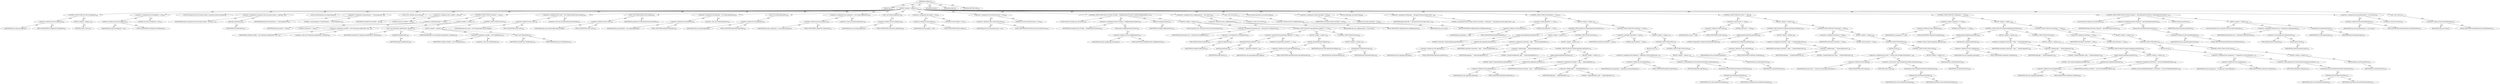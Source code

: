 digraph "configure" {  
"111669149698" [label = <(METHOD,configure)<SUB>322</SUB>> ]
"115964116993" [label = <(PARAM,this)<SUB>322</SUB>> ]
"25769803785" [label = <(BLOCK,&lt;empty&gt;,&lt;empty&gt;)<SUB>322</SUB>> ]
"47244640263" [label = <(CONTROL_STRUCTURE,IF,if (this.isConfigured))<SUB>326</SUB>> ]
"30064771115" [label = <(&lt;operator&gt;.fieldAccess,this.isConfigured)<SUB>326</SUB>> ]
"68719476774" [label = <(IDENTIFIER,this,if (this.isConfigured))> ]
"55834574865" [label = <(FIELD_IDENTIFIER,isConfigured,isConfigured)<SUB>326</SUB>> ]
"25769803786" [label = <(BLOCK,&lt;empty&gt;,&lt;empty&gt;)<SUB>326</SUB>> ]
"146028888064" [label = <(RETURN,return;,return;)<SUB>327</SUB>> ]
"30064771116" [label = <(&lt;operator&gt;.assignment,this.isConfigured = true)<SUB>329</SUB>> ]
"30064771117" [label = <(&lt;operator&gt;.fieldAccess,this.isConfigured)<SUB>329</SUB>> ]
"68719476775" [label = <(IDENTIFIER,this,this.isConfigured = true)> ]
"55834574866" [label = <(FIELD_IDENTIFIER,isConfigured,isConfigured)<SUB>329</SUB>> ]
"90194313231" [label = <(LITERAL,true,this.isConfigured = true)<SUB>329</SUB>> ]
"94489280512" [label = <(LOCAL,org.apache.tools.ant.Project project: org.apache.tools.ant.Project)<SUB>334</SUB>> ]
"30064771118" [label = <(&lt;operator&gt;.assignment,org.apache.tools.ant.Project project = getProje...)<SUB>334</SUB>> ]
"68719476776" [label = <(IDENTIFIER,project,org.apache.tools.ant.Project project = getProje...)<SUB>334</SUB>> ]
"30064771119" [label = <(getProject,getProject())<SUB>334</SUB>> ]
"68719476741" [label = <(IDENTIFIER,this,getProject())<SUB>334</SUB>> ]
"94489280513" [label = <(LOCAL,String filename: java.lang.String)<SUB>335</SUB>> ]
"30064771120" [label = <(&lt;operator&gt;.assignment,String filename = &quot;cache.properties&quot;)<SUB>335</SUB>> ]
"68719476777" [label = <(IDENTIFIER,filename,String filename = &quot;cache.properties&quot;)<SUB>335</SUB>> ]
"90194313232" [label = <(LITERAL,&quot;cache.properties&quot;,String filename = &quot;cache.properties&quot;)<SUB>335</SUB>> ]
"94489280514" [label = <(LOCAL,File cachefile: java.io.File)<SUB>336</SUB>> ]
"30064771121" [label = <(&lt;operator&gt;.assignment,File cachefile = null)<SUB>336</SUB>> ]
"68719476778" [label = <(IDENTIFIER,cachefile,File cachefile = null)<SUB>336</SUB>> ]
"90194313233" [label = <(LITERAL,null,File cachefile = null)<SUB>336</SUB>> ]
"47244640264" [label = <(CONTROL_STRUCTURE,IF,if (project != null))<SUB>337</SUB>> ]
"30064771122" [label = <(&lt;operator&gt;.notEquals,project != null)<SUB>337</SUB>> ]
"68719476779" [label = <(IDENTIFIER,project,project != null)<SUB>337</SUB>> ]
"90194313234" [label = <(LITERAL,null,project != null)<SUB>337</SUB>> ]
"25769803787" [label = <(BLOCK,&lt;empty&gt;,&lt;empty&gt;)<SUB>337</SUB>> ]
"30064771123" [label = <(&lt;operator&gt;.assignment,cachefile = new File(project.getBaseDir(), file...)<SUB>339</SUB>> ]
"68719476780" [label = <(IDENTIFIER,cachefile,cachefile = new File(project.getBaseDir(), file...)<SUB>339</SUB>> ]
"30064771124" [label = <(&lt;operator&gt;.alloc,new File(project.getBaseDir(), filename))<SUB>339</SUB>> ]
"30064771125" [label = <(&lt;init&gt;,new File(project.getBaseDir(), filename))<SUB>339</SUB>> ]
"68719476781" [label = <(IDENTIFIER,cachefile,new File(project.getBaseDir(), filename))<SUB>339</SUB>> ]
"30064771126" [label = <(getBaseDir,getBaseDir())<SUB>339</SUB>> ]
"68719476782" [label = <(IDENTIFIER,project,getBaseDir())<SUB>339</SUB>> ]
"68719476783" [label = <(IDENTIFIER,filename,new File(project.getBaseDir(), filename))<SUB>339</SUB>> ]
"47244640265" [label = <(CONTROL_STRUCTURE,ELSE,else)<SUB>340</SUB>> ]
"25769803788" [label = <(BLOCK,&lt;empty&gt;,&lt;empty&gt;)<SUB>340</SUB>> ]
"30064771127" [label = <(&lt;operator&gt;.assignment,cachefile = new File(filename))<SUB>342</SUB>> ]
"68719476784" [label = <(IDENTIFIER,cachefile,cachefile = new File(filename))<SUB>342</SUB>> ]
"30064771128" [label = <(&lt;operator&gt;.alloc,new File(filename))<SUB>342</SUB>> ]
"30064771129" [label = <(&lt;init&gt;,new File(filename))<SUB>342</SUB>> ]
"68719476785" [label = <(IDENTIFIER,cachefile,new File(filename))<SUB>342</SUB>> ]
"68719476786" [label = <(IDENTIFIER,filename,new File(filename))<SUB>342</SUB>> ]
"30064771130" [label = <(&lt;operator&gt;.assignment,this.cache = new PropertiesfileCache(cachefile))<SUB>344</SUB>> ]
"30064771131" [label = <(&lt;operator&gt;.fieldAccess,this.cache)<SUB>344</SUB>> ]
"68719476787" [label = <(IDENTIFIER,this,this.cache = new PropertiesfileCache(cachefile))> ]
"55834574867" [label = <(FIELD_IDENTIFIER,cache,cache)<SUB>344</SUB>> ]
"30064771132" [label = <(&lt;operator&gt;.alloc,new PropertiesfileCache(cachefile))<SUB>344</SUB>> ]
"30064771133" [label = <(&lt;init&gt;,new PropertiesfileCache(cachefile))<SUB>344</SUB>> ]
"30064771134" [label = <(&lt;operator&gt;.fieldAccess,this.cache)<SUB>344</SUB>> ]
"68719476788" [label = <(IDENTIFIER,this,new PropertiesfileCache(cachefile))> ]
"55834574868" [label = <(FIELD_IDENTIFIER,cache,cache)<SUB>344</SUB>> ]
"68719476789" [label = <(IDENTIFIER,cachefile,new PropertiesfileCache(cachefile))<SUB>344</SUB>> ]
"30064771135" [label = <(&lt;operator&gt;.assignment,this.algorithm = new DigestAlgorithm())<SUB>345</SUB>> ]
"30064771136" [label = <(&lt;operator&gt;.fieldAccess,this.algorithm)<SUB>345</SUB>> ]
"68719476790" [label = <(IDENTIFIER,this,this.algorithm = new DigestAlgorithm())> ]
"55834574869" [label = <(FIELD_IDENTIFIER,algorithm,algorithm)<SUB>345</SUB>> ]
"30064771137" [label = <(&lt;operator&gt;.alloc,new DigestAlgorithm())<SUB>345</SUB>> ]
"30064771138" [label = <(&lt;init&gt;,new DigestAlgorithm())<SUB>345</SUB>> ]
"30064771139" [label = <(&lt;operator&gt;.fieldAccess,this.algorithm)<SUB>345</SUB>> ]
"68719476791" [label = <(IDENTIFIER,this,new DigestAlgorithm())> ]
"55834574870" [label = <(FIELD_IDENTIFIER,algorithm,algorithm)<SUB>345</SUB>> ]
"30064771140" [label = <(&lt;operator&gt;.assignment,this.comparator = new EqualComparator())<SUB>346</SUB>> ]
"30064771141" [label = <(&lt;operator&gt;.fieldAccess,this.comparator)<SUB>346</SUB>> ]
"68719476792" [label = <(IDENTIFIER,this,this.comparator = new EqualComparator())> ]
"55834574871" [label = <(FIELD_IDENTIFIER,comparator,comparator)<SUB>346</SUB>> ]
"30064771142" [label = <(&lt;operator&gt;.alloc,new EqualComparator())<SUB>346</SUB>> ]
"30064771143" [label = <(&lt;init&gt;,new EqualComparator())<SUB>346</SUB>> ]
"30064771144" [label = <(&lt;operator&gt;.fieldAccess,this.comparator)<SUB>346</SUB>> ]
"68719476793" [label = <(IDENTIFIER,this,new EqualComparator())> ]
"55834574872" [label = <(FIELD_IDENTIFIER,comparator,comparator)<SUB>346</SUB>> ]
"30064771145" [label = <(&lt;operator&gt;.assignment,this.update = true)<SUB>347</SUB>> ]
"30064771146" [label = <(&lt;operator&gt;.fieldAccess,this.update)<SUB>347</SUB>> ]
"68719476794" [label = <(IDENTIFIER,this,this.update = true)> ]
"55834574873" [label = <(FIELD_IDENTIFIER,update,update)<SUB>347</SUB>> ]
"90194313235" [label = <(LITERAL,true,this.update = true)<SUB>347</SUB>> ]
"30064771147" [label = <(&lt;operator&gt;.assignment,this.selectDirectories = true)<SUB>348</SUB>> ]
"30064771148" [label = <(&lt;operator&gt;.fieldAccess,this.selectDirectories)<SUB>348</SUB>> ]
"68719476795" [label = <(IDENTIFIER,this,this.selectDirectories = true)> ]
"55834574874" [label = <(FIELD_IDENTIFIER,selectDirectories,selectDirectories)<SUB>348</SUB>> ]
"90194313236" [label = <(LITERAL,true,this.selectDirectories = true)<SUB>348</SUB>> ]
"47244640266" [label = <(CONTROL_STRUCTURE,FOR,for (Iterator itConfig = configParameter.iterator(); Some(itConfig.hasNext()); ))<SUB>354</SUB>> ]
"94489280515" [label = <(LOCAL,Iterator itConfig: java.util.Iterator)<SUB>354</SUB>> ]
"30064771149" [label = <(&lt;operator&gt;.assignment,Iterator itConfig = configParameter.iterator())<SUB>354</SUB>> ]
"68719476796" [label = <(IDENTIFIER,itConfig,Iterator itConfig = configParameter.iterator())<SUB>354</SUB>> ]
"30064771150" [label = <(iterator,this.configParameter.iterator())<SUB>354</SUB>> ]
"30064771151" [label = <(&lt;operator&gt;.fieldAccess,this.configParameter)<SUB>354</SUB>> ]
"68719476797" [label = <(IDENTIFIER,this,this.configParameter.iterator())> ]
"55834574875" [label = <(FIELD_IDENTIFIER,configParameter,configParameter)<SUB>354</SUB>> ]
"30064771152" [label = <(hasNext,itConfig.hasNext())<SUB>354</SUB>> ]
"68719476798" [label = <(IDENTIFIER,itConfig,itConfig.hasNext())<SUB>354</SUB>> ]
"25769803789" [label = <(BLOCK,&lt;empty&gt;,&lt;empty&gt;)<SUB>354</SUB>> ]
"94489280516" [label = <(LOCAL,Parameter par: org.apache.tools.ant.types.Parameter)<SUB>355</SUB>> ]
"30064771153" [label = <(&lt;operator&gt;.assignment,Parameter par = (Parameter) itConfig.next())<SUB>355</SUB>> ]
"68719476799" [label = <(IDENTIFIER,par,Parameter par = (Parameter) itConfig.next())<SUB>355</SUB>> ]
"30064771154" [label = <(&lt;operator&gt;.cast,(Parameter) itConfig.next())<SUB>355</SUB>> ]
"180388626432" [label = <(TYPE_REF,Parameter,Parameter)<SUB>355</SUB>> ]
"30064771155" [label = <(next,itConfig.next())<SUB>355</SUB>> ]
"68719476800" [label = <(IDENTIFIER,itConfig,itConfig.next())<SUB>355</SUB>> ]
"47244640267" [label = <(CONTROL_STRUCTURE,IF,if (par.getName().indexOf(&quot;.&quot;) &gt; 0))<SUB>356</SUB>> ]
"30064771156" [label = <(&lt;operator&gt;.greaterThan,par.getName().indexOf(&quot;.&quot;) &gt; 0)<SUB>356</SUB>> ]
"30064771157" [label = <(indexOf,getName().indexOf(&quot;.&quot;))<SUB>356</SUB>> ]
"30064771158" [label = <(getName,getName())<SUB>356</SUB>> ]
"68719476801" [label = <(IDENTIFIER,par,getName())<SUB>356</SUB>> ]
"90194313237" [label = <(LITERAL,&quot;.&quot;,getName().indexOf(&quot;.&quot;))<SUB>356</SUB>> ]
"90194313238" [label = <(LITERAL,0,par.getName().indexOf(&quot;.&quot;) &gt; 0)<SUB>356</SUB>> ]
"25769803790" [label = <(BLOCK,&lt;empty&gt;,&lt;empty&gt;)<SUB>356</SUB>> ]
"30064771159" [label = <(add,this.specialParameter.add(par))<SUB>358</SUB>> ]
"30064771160" [label = <(&lt;operator&gt;.fieldAccess,this.specialParameter)<SUB>358</SUB>> ]
"68719476802" [label = <(IDENTIFIER,this,this.specialParameter.add(par))> ]
"55834574876" [label = <(FIELD_IDENTIFIER,specialParameter,specialParameter)<SUB>358</SUB>> ]
"68719476803" [label = <(IDENTIFIER,par,this.specialParameter.add(par))<SUB>358</SUB>> ]
"47244640268" [label = <(CONTROL_STRUCTURE,ELSE,else)<SUB>359</SUB>> ]
"25769803791" [label = <(BLOCK,&lt;empty&gt;,&lt;empty&gt;)<SUB>359</SUB>> ]
"30064771161" [label = <(useParameter,useParameter(par))<SUB>360</SUB>> ]
"68719476742" [label = <(IDENTIFIER,this,useParameter(par))<SUB>360</SUB>> ]
"68719476804" [label = <(IDENTIFIER,par,useParameter(par))<SUB>360</SUB>> ]
"30064771162" [label = <(&lt;operator&gt;.assignment,this.configParameter = new Vector())<SUB>363</SUB>> ]
"30064771163" [label = <(&lt;operator&gt;.fieldAccess,this.configParameter)<SUB>363</SUB>> ]
"68719476805" [label = <(IDENTIFIER,this,this.configParameter = new Vector())> ]
"55834574877" [label = <(FIELD_IDENTIFIER,configParameter,configParameter)<SUB>363</SUB>> ]
"30064771164" [label = <(&lt;operator&gt;.alloc,new Vector())<SUB>363</SUB>> ]
"30064771165" [label = <(&lt;init&gt;,new Vector())<SUB>363</SUB>> ]
"30064771166" [label = <(&lt;operator&gt;.fieldAccess,this.configParameter)<SUB>363</SUB>> ]
"68719476806" [label = <(IDENTIFIER,this,new Vector())> ]
"55834574878" [label = <(FIELD_IDENTIFIER,configParameter,configParameter)<SUB>363</SUB>> ]
"94489280517" [label = <(LOCAL,String className: java.lang.String)<SUB>368</SUB>> ]
"30064771167" [label = <(&lt;operator&gt;.assignment,String className = null)<SUB>368</SUB>> ]
"68719476807" [label = <(IDENTIFIER,className,String className = null)<SUB>368</SUB>> ]
"90194313239" [label = <(LITERAL,null,String className = null)<SUB>368</SUB>> ]
"94489280518" [label = <(LOCAL,String pkg: java.lang.String)<SUB>369</SUB>> ]
"30064771168" [label = <(&lt;operator&gt;.assignment,String pkg = &quot;org.apache.tools.ant.types.select...)<SUB>369</SUB>> ]
"68719476808" [label = <(IDENTIFIER,pkg,String pkg = &quot;org.apache.tools.ant.types.select...)<SUB>369</SUB>> ]
"90194313240" [label = <(LITERAL,&quot;org.apache.tools.ant.types.selectors.cachesele...,String pkg = &quot;org.apache.tools.ant.types.select...)<SUB>369</SUB>> ]
"47244640269" [label = <(CONTROL_STRUCTURE,IF,if (algorithm == null))<SUB>372</SUB>> ]
"30064771169" [label = <(&lt;operator&gt;.equals,algorithm == null)<SUB>372</SUB>> ]
"30064771170" [label = <(&lt;operator&gt;.fieldAccess,this.algorithm)<SUB>372</SUB>> ]
"68719476809" [label = <(IDENTIFIER,this,algorithm == null)> ]
"55834574879" [label = <(FIELD_IDENTIFIER,algorithm,algorithm)<SUB>372</SUB>> ]
"90194313241" [label = <(LITERAL,null,algorithm == null)<SUB>372</SUB>> ]
"25769803792" [label = <(BLOCK,&lt;empty&gt;,&lt;empty&gt;)<SUB>372</SUB>> ]
"47244640270" [label = <(CONTROL_STRUCTURE,IF,if (equals(algoName.getValue())))<SUB>373</SUB>> ]
"30064771171" [label = <(equals,equals(algoName.getValue()))<SUB>373</SUB>> ]
"90194313242" [label = <(LITERAL,&quot;hashvalue&quot;,equals(algoName.getValue()))<SUB>373</SUB>> ]
"30064771172" [label = <(getValue,this.algoName.getValue())<SUB>373</SUB>> ]
"30064771173" [label = <(&lt;operator&gt;.fieldAccess,this.algoName)<SUB>373</SUB>> ]
"68719476810" [label = <(IDENTIFIER,this,this.algoName.getValue())> ]
"55834574880" [label = <(FIELD_IDENTIFIER,algoName,algoName)<SUB>373</SUB>> ]
"25769803793" [label = <(BLOCK,&lt;empty&gt;,&lt;empty&gt;)<SUB>373</SUB>> ]
"30064771174" [label = <(&lt;operator&gt;.assignment,className = pkg + &quot;.HashvalueAlgorithm&quot;)<SUB>374</SUB>> ]
"68719476811" [label = <(IDENTIFIER,className,className = pkg + &quot;.HashvalueAlgorithm&quot;)<SUB>374</SUB>> ]
"30064771175" [label = <(&lt;operator&gt;.addition,pkg + &quot;.HashvalueAlgorithm&quot;)<SUB>374</SUB>> ]
"68719476812" [label = <(IDENTIFIER,pkg,pkg + &quot;.HashvalueAlgorithm&quot;)<SUB>374</SUB>> ]
"90194313243" [label = <(LITERAL,&quot;.HashvalueAlgorithm&quot;,pkg + &quot;.HashvalueAlgorithm&quot;)<SUB>374</SUB>> ]
"47244640271" [label = <(CONTROL_STRUCTURE,ELSE,else)<SUB>375</SUB>> ]
"25769803794" [label = <(BLOCK,&lt;empty&gt;,&lt;empty&gt;)<SUB>375</SUB>> ]
"47244640272" [label = <(CONTROL_STRUCTURE,IF,if (equals(algoName.getValue())))<SUB>375</SUB>> ]
"30064771176" [label = <(equals,equals(algoName.getValue()))<SUB>375</SUB>> ]
"90194313244" [label = <(LITERAL,&quot;digest&quot;,equals(algoName.getValue()))<SUB>375</SUB>> ]
"30064771177" [label = <(getValue,this.algoName.getValue())<SUB>375</SUB>> ]
"30064771178" [label = <(&lt;operator&gt;.fieldAccess,this.algoName)<SUB>375</SUB>> ]
"68719476813" [label = <(IDENTIFIER,this,this.algoName.getValue())> ]
"55834574881" [label = <(FIELD_IDENTIFIER,algoName,algoName)<SUB>375</SUB>> ]
"25769803795" [label = <(BLOCK,&lt;empty&gt;,&lt;empty&gt;)<SUB>375</SUB>> ]
"30064771179" [label = <(&lt;operator&gt;.assignment,className = pkg + &quot;.DigestAlgorithm&quot;)<SUB>376</SUB>> ]
"68719476814" [label = <(IDENTIFIER,className,className = pkg + &quot;.DigestAlgorithm&quot;)<SUB>376</SUB>> ]
"30064771180" [label = <(&lt;operator&gt;.addition,pkg + &quot;.DigestAlgorithm&quot;)<SUB>376</SUB>> ]
"68719476815" [label = <(IDENTIFIER,pkg,pkg + &quot;.DigestAlgorithm&quot;)<SUB>376</SUB>> ]
"90194313245" [label = <(LITERAL,&quot;.DigestAlgorithm&quot;,pkg + &quot;.DigestAlgorithm&quot;)<SUB>376</SUB>> ]
"47244640273" [label = <(CONTROL_STRUCTURE,IF,if (className != null))<SUB>378</SUB>> ]
"30064771181" [label = <(&lt;operator&gt;.notEquals,className != null)<SUB>378</SUB>> ]
"68719476816" [label = <(IDENTIFIER,className,className != null)<SUB>378</SUB>> ]
"90194313246" [label = <(LITERAL,null,className != null)<SUB>378</SUB>> ]
"25769803796" [label = <(BLOCK,&lt;empty&gt;,&lt;empty&gt;)<SUB>378</SUB>> ]
"47244640274" [label = <(CONTROL_STRUCTURE,TRY,try)<SUB>379</SUB>> ]
"25769803797" [label = <(BLOCK,try,try)<SUB>379</SUB>> ]
"30064771182" [label = <(&lt;operator&gt;.assignment,this.algorithm = (Algorithm) Class.forName(clas...)<SUB>381</SUB>> ]
"30064771183" [label = <(&lt;operator&gt;.fieldAccess,this.algorithm)<SUB>381</SUB>> ]
"68719476817" [label = <(IDENTIFIER,this,this.algorithm = (Algorithm) Class.forName(clas...)> ]
"55834574882" [label = <(FIELD_IDENTIFIER,algorithm,algorithm)<SUB>381</SUB>> ]
"30064771184" [label = <(&lt;operator&gt;.cast,(Algorithm) Class.forName(className).newInstance())<SUB>381</SUB>> ]
"180388626433" [label = <(TYPE_REF,Algorithm,Algorithm)<SUB>381</SUB>> ]
"30064771185" [label = <(newInstance,Class.forName(className).newInstance())<SUB>381</SUB>> ]
"30064771186" [label = <(forName,Class.forName(className))<SUB>381</SUB>> ]
"68719476818" [label = <(IDENTIFIER,Class,Class.forName(className))<SUB>381</SUB>> ]
"68719476819" [label = <(IDENTIFIER,className,Class.forName(className))<SUB>381</SUB>> ]
"47244640275" [label = <(CONTROL_STRUCTURE,CATCH,catch)<SUB>382</SUB>> ]
"25769803798" [label = <(BLOCK,&lt;empty&gt;,&lt;empty&gt;)<SUB>382</SUB>> ]
"30064771187" [label = <(printStackTrace,e.printStackTrace())<SUB>383</SUB>> ]
"68719476820" [label = <(IDENTIFIER,e,e.printStackTrace())<SUB>383</SUB>> ]
"47244640276" [label = <(CONTROL_STRUCTURE,IF,if (cache == null))<SUB>389</SUB>> ]
"30064771188" [label = <(&lt;operator&gt;.equals,cache == null)<SUB>389</SUB>> ]
"30064771189" [label = <(&lt;operator&gt;.fieldAccess,this.cache)<SUB>389</SUB>> ]
"68719476821" [label = <(IDENTIFIER,this,cache == null)> ]
"55834574883" [label = <(FIELD_IDENTIFIER,cache,cache)<SUB>389</SUB>> ]
"90194313247" [label = <(LITERAL,null,cache == null)<SUB>389</SUB>> ]
"25769803799" [label = <(BLOCK,&lt;empty&gt;,&lt;empty&gt;)<SUB>389</SUB>> ]
"47244640277" [label = <(CONTROL_STRUCTURE,IF,if (equals(cacheName.getValue())))<SUB>390</SUB>> ]
"30064771190" [label = <(equals,equals(cacheName.getValue()))<SUB>390</SUB>> ]
"90194313248" [label = <(LITERAL,&quot;propertyfile&quot;,equals(cacheName.getValue()))<SUB>390</SUB>> ]
"30064771191" [label = <(getValue,this.cacheName.getValue())<SUB>390</SUB>> ]
"30064771192" [label = <(&lt;operator&gt;.fieldAccess,this.cacheName)<SUB>390</SUB>> ]
"68719476822" [label = <(IDENTIFIER,this,this.cacheName.getValue())> ]
"55834574884" [label = <(FIELD_IDENTIFIER,cacheName,cacheName)<SUB>390</SUB>> ]
"25769803800" [label = <(BLOCK,&lt;empty&gt;,&lt;empty&gt;)<SUB>390</SUB>> ]
"30064771193" [label = <(&lt;operator&gt;.assignment,className = pkg + &quot;.PropertiesfileCache&quot;)<SUB>391</SUB>> ]
"68719476823" [label = <(IDENTIFIER,className,className = pkg + &quot;.PropertiesfileCache&quot;)<SUB>391</SUB>> ]
"30064771194" [label = <(&lt;operator&gt;.addition,pkg + &quot;.PropertiesfileCache&quot;)<SUB>391</SUB>> ]
"68719476824" [label = <(IDENTIFIER,pkg,pkg + &quot;.PropertiesfileCache&quot;)<SUB>391</SUB>> ]
"90194313249" [label = <(LITERAL,&quot;.PropertiesfileCache&quot;,pkg + &quot;.PropertiesfileCache&quot;)<SUB>391</SUB>> ]
"47244640278" [label = <(CONTROL_STRUCTURE,IF,if (className != null))<SUB>393</SUB>> ]
"30064771195" [label = <(&lt;operator&gt;.notEquals,className != null)<SUB>393</SUB>> ]
"68719476825" [label = <(IDENTIFIER,className,className != null)<SUB>393</SUB>> ]
"90194313250" [label = <(LITERAL,null,className != null)<SUB>393</SUB>> ]
"25769803801" [label = <(BLOCK,&lt;empty&gt;,&lt;empty&gt;)<SUB>393</SUB>> ]
"47244640279" [label = <(CONTROL_STRUCTURE,TRY,try)<SUB>394</SUB>> ]
"25769803802" [label = <(BLOCK,try,try)<SUB>394</SUB>> ]
"30064771196" [label = <(&lt;operator&gt;.assignment,this.cache = (Cache) Class.forName(className).n...)<SUB>396</SUB>> ]
"30064771197" [label = <(&lt;operator&gt;.fieldAccess,this.cache)<SUB>396</SUB>> ]
"68719476826" [label = <(IDENTIFIER,this,this.cache = (Cache) Class.forName(className).n...)> ]
"55834574885" [label = <(FIELD_IDENTIFIER,cache,cache)<SUB>396</SUB>> ]
"30064771198" [label = <(&lt;operator&gt;.cast,(Cache) Class.forName(className).newInstance())<SUB>396</SUB>> ]
"180388626434" [label = <(TYPE_REF,Cache,Cache)<SUB>396</SUB>> ]
"30064771199" [label = <(newInstance,Class.forName(className).newInstance())<SUB>396</SUB>> ]
"30064771200" [label = <(forName,Class.forName(className))<SUB>396</SUB>> ]
"68719476827" [label = <(IDENTIFIER,Class,Class.forName(className))<SUB>396</SUB>> ]
"68719476828" [label = <(IDENTIFIER,className,Class.forName(className))<SUB>396</SUB>> ]
"47244640280" [label = <(CONTROL_STRUCTURE,CATCH,catch)<SUB>397</SUB>> ]
"25769803803" [label = <(BLOCK,&lt;empty&gt;,&lt;empty&gt;)<SUB>397</SUB>> ]
"30064771201" [label = <(printStackTrace,e.printStackTrace())<SUB>398</SUB>> ]
"68719476829" [label = <(IDENTIFIER,e,e.printStackTrace())<SUB>398</SUB>> ]
"47244640281" [label = <(CONTROL_STRUCTURE,IF,if (comparator == null))<SUB>404</SUB>> ]
"30064771202" [label = <(&lt;operator&gt;.equals,comparator == null)<SUB>404</SUB>> ]
"30064771203" [label = <(&lt;operator&gt;.fieldAccess,this.comparator)<SUB>404</SUB>> ]
"68719476830" [label = <(IDENTIFIER,this,comparator == null)> ]
"55834574886" [label = <(FIELD_IDENTIFIER,comparator,comparator)<SUB>404</SUB>> ]
"90194313251" [label = <(LITERAL,null,comparator == null)<SUB>404</SUB>> ]
"25769803804" [label = <(BLOCK,&lt;empty&gt;,&lt;empty&gt;)<SUB>404</SUB>> ]
"47244640282" [label = <(CONTROL_STRUCTURE,IF,if (equals(compName.getValue())))<SUB>405</SUB>> ]
"30064771204" [label = <(equals,equals(compName.getValue()))<SUB>405</SUB>> ]
"90194313252" [label = <(LITERAL,&quot;equal&quot;,equals(compName.getValue()))<SUB>405</SUB>> ]
"30064771205" [label = <(getValue,this.compName.getValue())<SUB>405</SUB>> ]
"30064771206" [label = <(&lt;operator&gt;.fieldAccess,this.compName)<SUB>405</SUB>> ]
"68719476831" [label = <(IDENTIFIER,this,this.compName.getValue())> ]
"55834574887" [label = <(FIELD_IDENTIFIER,compName,compName)<SUB>405</SUB>> ]
"25769803805" [label = <(BLOCK,&lt;empty&gt;,&lt;empty&gt;)<SUB>405</SUB>> ]
"30064771207" [label = <(&lt;operator&gt;.assignment,className = pkg + &quot;.EqualComparator&quot;)<SUB>406</SUB>> ]
"68719476832" [label = <(IDENTIFIER,className,className = pkg + &quot;.EqualComparator&quot;)<SUB>406</SUB>> ]
"30064771208" [label = <(&lt;operator&gt;.addition,pkg + &quot;.EqualComparator&quot;)<SUB>406</SUB>> ]
"68719476833" [label = <(IDENTIFIER,pkg,pkg + &quot;.EqualComparator&quot;)<SUB>406</SUB>> ]
"90194313253" [label = <(LITERAL,&quot;.EqualComparator&quot;,pkg + &quot;.EqualComparator&quot;)<SUB>406</SUB>> ]
"47244640283" [label = <(CONTROL_STRUCTURE,ELSE,else)<SUB>407</SUB>> ]
"25769803806" [label = <(BLOCK,&lt;empty&gt;,&lt;empty&gt;)<SUB>407</SUB>> ]
"47244640284" [label = <(CONTROL_STRUCTURE,IF,if (equals(compName.getValue())))<SUB>407</SUB>> ]
"30064771209" [label = <(equals,equals(compName.getValue()))<SUB>407</SUB>> ]
"90194313254" [label = <(LITERAL,&quot;role&quot;,equals(compName.getValue()))<SUB>407</SUB>> ]
"30064771210" [label = <(getValue,this.compName.getValue())<SUB>407</SUB>> ]
"30064771211" [label = <(&lt;operator&gt;.fieldAccess,this.compName)<SUB>407</SUB>> ]
"68719476834" [label = <(IDENTIFIER,this,this.compName.getValue())> ]
"55834574888" [label = <(FIELD_IDENTIFIER,compName,compName)<SUB>407</SUB>> ]
"25769803807" [label = <(BLOCK,&lt;empty&gt;,&lt;empty&gt;)<SUB>407</SUB>> ]
"30064771212" [label = <(&lt;operator&gt;.assignment,className = &quot;java.text.RuleBasedCollator&quot;)<SUB>408</SUB>> ]
"68719476835" [label = <(IDENTIFIER,className,className = &quot;java.text.RuleBasedCollator&quot;)<SUB>408</SUB>> ]
"90194313255" [label = <(LITERAL,&quot;java.text.RuleBasedCollator&quot;,className = &quot;java.text.RuleBasedCollator&quot;)<SUB>408</SUB>> ]
"47244640285" [label = <(CONTROL_STRUCTURE,IF,if (className != null))<SUB>410</SUB>> ]
"30064771213" [label = <(&lt;operator&gt;.notEquals,className != null)<SUB>410</SUB>> ]
"68719476836" [label = <(IDENTIFIER,className,className != null)<SUB>410</SUB>> ]
"90194313256" [label = <(LITERAL,null,className != null)<SUB>410</SUB>> ]
"25769803808" [label = <(BLOCK,&lt;empty&gt;,&lt;empty&gt;)<SUB>410</SUB>> ]
"47244640286" [label = <(CONTROL_STRUCTURE,TRY,try)<SUB>411</SUB>> ]
"25769803809" [label = <(BLOCK,try,try)<SUB>411</SUB>> ]
"30064771214" [label = <(&lt;operator&gt;.assignment,this.comparator = (Comparator) Class.forName(cl...)<SUB>413</SUB>> ]
"30064771215" [label = <(&lt;operator&gt;.fieldAccess,this.comparator)<SUB>413</SUB>> ]
"68719476837" [label = <(IDENTIFIER,this,this.comparator = (Comparator) Class.forName(cl...)> ]
"55834574889" [label = <(FIELD_IDENTIFIER,comparator,comparator)<SUB>413</SUB>> ]
"30064771216" [label = <(&lt;operator&gt;.cast,(Comparator) Class.forName(className).newInstan...)<SUB>413</SUB>> ]
"180388626435" [label = <(TYPE_REF,Comparator,Comparator)<SUB>413</SUB>> ]
"30064771217" [label = <(newInstance,Class.forName(className).newInstance())<SUB>413</SUB>> ]
"30064771218" [label = <(forName,Class.forName(className))<SUB>413</SUB>> ]
"68719476838" [label = <(IDENTIFIER,Class,Class.forName(className))<SUB>413</SUB>> ]
"68719476839" [label = <(IDENTIFIER,className,Class.forName(className))<SUB>413</SUB>> ]
"47244640287" [label = <(CONTROL_STRUCTURE,CATCH,catch)<SUB>414</SUB>> ]
"25769803810" [label = <(BLOCK,&lt;empty&gt;,&lt;empty&gt;)<SUB>414</SUB>> ]
"30064771219" [label = <(printStackTrace,e.printStackTrace())<SUB>415</SUB>> ]
"68719476840" [label = <(IDENTIFIER,e,e.printStackTrace())<SUB>415</SUB>> ]
"47244640288" [label = <(CONTROL_STRUCTURE,FOR,for (Iterator itSpecial = specialParameter.iterator(); Some(itSpecial.hasNext()); ))<SUB>423</SUB>> ]
"94489280519" [label = <(LOCAL,Iterator itSpecial: java.util.Iterator)<SUB>423</SUB>> ]
"30064771220" [label = <(&lt;operator&gt;.assignment,Iterator itSpecial = specialParameter.iterator())<SUB>423</SUB>> ]
"68719476841" [label = <(IDENTIFIER,itSpecial,Iterator itSpecial = specialParameter.iterator())<SUB>423</SUB>> ]
"30064771221" [label = <(iterator,this.specialParameter.iterator())<SUB>423</SUB>> ]
"30064771222" [label = <(&lt;operator&gt;.fieldAccess,this.specialParameter)<SUB>423</SUB>> ]
"68719476842" [label = <(IDENTIFIER,this,this.specialParameter.iterator())> ]
"55834574890" [label = <(FIELD_IDENTIFIER,specialParameter,specialParameter)<SUB>423</SUB>> ]
"30064771223" [label = <(hasNext,itSpecial.hasNext())<SUB>423</SUB>> ]
"68719476843" [label = <(IDENTIFIER,itSpecial,itSpecial.hasNext())<SUB>423</SUB>> ]
"25769803811" [label = <(BLOCK,&lt;empty&gt;,&lt;empty&gt;)<SUB>423</SUB>> ]
"94489280520" [label = <(LOCAL,Parameter par: org.apache.tools.ant.types.Parameter)<SUB>424</SUB>> ]
"30064771224" [label = <(&lt;operator&gt;.assignment,Parameter par = (Parameter) itSpecial.next())<SUB>424</SUB>> ]
"68719476844" [label = <(IDENTIFIER,par,Parameter par = (Parameter) itSpecial.next())<SUB>424</SUB>> ]
"30064771225" [label = <(&lt;operator&gt;.cast,(Parameter) itSpecial.next())<SUB>424</SUB>> ]
"180388626436" [label = <(TYPE_REF,Parameter,Parameter)<SUB>424</SUB>> ]
"30064771226" [label = <(next,itSpecial.next())<SUB>424</SUB>> ]
"68719476845" [label = <(IDENTIFIER,itSpecial,itSpecial.next())<SUB>424</SUB>> ]
"30064771227" [label = <(useParameter,useParameter(par))<SUB>425</SUB>> ]
"68719476743" [label = <(IDENTIFIER,this,useParameter(par))<SUB>425</SUB>> ]
"68719476846" [label = <(IDENTIFIER,par,useParameter(par))<SUB>425</SUB>> ]
"30064771228" [label = <(&lt;operator&gt;.assignment,this.specialParameter = new Vector())<SUB>427</SUB>> ]
"30064771229" [label = <(&lt;operator&gt;.fieldAccess,this.specialParameter)<SUB>427</SUB>> ]
"68719476847" [label = <(IDENTIFIER,this,this.specialParameter = new Vector())> ]
"55834574891" [label = <(FIELD_IDENTIFIER,specialParameter,specialParameter)<SUB>427</SUB>> ]
"30064771230" [label = <(&lt;operator&gt;.alloc,new Vector())<SUB>427</SUB>> ]
"30064771231" [label = <(&lt;init&gt;,new Vector())<SUB>427</SUB>> ]
"30064771232" [label = <(&lt;operator&gt;.fieldAccess,this.specialParameter)<SUB>427</SUB>> ]
"68719476848" [label = <(IDENTIFIER,this,new Vector())> ]
"55834574892" [label = <(FIELD_IDENTIFIER,specialParameter,specialParameter)<SUB>427</SUB>> ]
"133143986191" [label = <(MODIFIER,PUBLIC)> ]
"133143986192" [label = <(MODIFIER,VIRTUAL)> ]
"128849018882" [label = <(METHOD_RETURN,void)<SUB>322</SUB>> ]
  "111669149698" -> "115964116993"  [ label = "AST: "] 
  "111669149698" -> "25769803785"  [ label = "AST: "] 
  "111669149698" -> "133143986191"  [ label = "AST: "] 
  "111669149698" -> "133143986192"  [ label = "AST: "] 
  "111669149698" -> "128849018882"  [ label = "AST: "] 
  "25769803785" -> "47244640263"  [ label = "AST: "] 
  "25769803785" -> "30064771116"  [ label = "AST: "] 
  "25769803785" -> "94489280512"  [ label = "AST: "] 
  "25769803785" -> "30064771118"  [ label = "AST: "] 
  "25769803785" -> "94489280513"  [ label = "AST: "] 
  "25769803785" -> "30064771120"  [ label = "AST: "] 
  "25769803785" -> "94489280514"  [ label = "AST: "] 
  "25769803785" -> "30064771121"  [ label = "AST: "] 
  "25769803785" -> "47244640264"  [ label = "AST: "] 
  "25769803785" -> "30064771130"  [ label = "AST: "] 
  "25769803785" -> "30064771133"  [ label = "AST: "] 
  "25769803785" -> "30064771135"  [ label = "AST: "] 
  "25769803785" -> "30064771138"  [ label = "AST: "] 
  "25769803785" -> "30064771140"  [ label = "AST: "] 
  "25769803785" -> "30064771143"  [ label = "AST: "] 
  "25769803785" -> "30064771145"  [ label = "AST: "] 
  "25769803785" -> "30064771147"  [ label = "AST: "] 
  "25769803785" -> "47244640266"  [ label = "AST: "] 
  "25769803785" -> "30064771162"  [ label = "AST: "] 
  "25769803785" -> "30064771165"  [ label = "AST: "] 
  "25769803785" -> "94489280517"  [ label = "AST: "] 
  "25769803785" -> "30064771167"  [ label = "AST: "] 
  "25769803785" -> "94489280518"  [ label = "AST: "] 
  "25769803785" -> "30064771168"  [ label = "AST: "] 
  "25769803785" -> "47244640269"  [ label = "AST: "] 
  "25769803785" -> "47244640276"  [ label = "AST: "] 
  "25769803785" -> "47244640281"  [ label = "AST: "] 
  "25769803785" -> "47244640288"  [ label = "AST: "] 
  "25769803785" -> "30064771228"  [ label = "AST: "] 
  "25769803785" -> "30064771231"  [ label = "AST: "] 
  "47244640263" -> "30064771115"  [ label = "AST: "] 
  "47244640263" -> "25769803786"  [ label = "AST: "] 
  "30064771115" -> "68719476774"  [ label = "AST: "] 
  "30064771115" -> "55834574865"  [ label = "AST: "] 
  "25769803786" -> "146028888064"  [ label = "AST: "] 
  "30064771116" -> "30064771117"  [ label = "AST: "] 
  "30064771116" -> "90194313231"  [ label = "AST: "] 
  "30064771117" -> "68719476775"  [ label = "AST: "] 
  "30064771117" -> "55834574866"  [ label = "AST: "] 
  "30064771118" -> "68719476776"  [ label = "AST: "] 
  "30064771118" -> "30064771119"  [ label = "AST: "] 
  "30064771119" -> "68719476741"  [ label = "AST: "] 
  "30064771120" -> "68719476777"  [ label = "AST: "] 
  "30064771120" -> "90194313232"  [ label = "AST: "] 
  "30064771121" -> "68719476778"  [ label = "AST: "] 
  "30064771121" -> "90194313233"  [ label = "AST: "] 
  "47244640264" -> "30064771122"  [ label = "AST: "] 
  "47244640264" -> "25769803787"  [ label = "AST: "] 
  "47244640264" -> "47244640265"  [ label = "AST: "] 
  "30064771122" -> "68719476779"  [ label = "AST: "] 
  "30064771122" -> "90194313234"  [ label = "AST: "] 
  "25769803787" -> "30064771123"  [ label = "AST: "] 
  "25769803787" -> "30064771125"  [ label = "AST: "] 
  "30064771123" -> "68719476780"  [ label = "AST: "] 
  "30064771123" -> "30064771124"  [ label = "AST: "] 
  "30064771125" -> "68719476781"  [ label = "AST: "] 
  "30064771125" -> "30064771126"  [ label = "AST: "] 
  "30064771125" -> "68719476783"  [ label = "AST: "] 
  "30064771126" -> "68719476782"  [ label = "AST: "] 
  "47244640265" -> "25769803788"  [ label = "AST: "] 
  "25769803788" -> "30064771127"  [ label = "AST: "] 
  "25769803788" -> "30064771129"  [ label = "AST: "] 
  "30064771127" -> "68719476784"  [ label = "AST: "] 
  "30064771127" -> "30064771128"  [ label = "AST: "] 
  "30064771129" -> "68719476785"  [ label = "AST: "] 
  "30064771129" -> "68719476786"  [ label = "AST: "] 
  "30064771130" -> "30064771131"  [ label = "AST: "] 
  "30064771130" -> "30064771132"  [ label = "AST: "] 
  "30064771131" -> "68719476787"  [ label = "AST: "] 
  "30064771131" -> "55834574867"  [ label = "AST: "] 
  "30064771133" -> "30064771134"  [ label = "AST: "] 
  "30064771133" -> "68719476789"  [ label = "AST: "] 
  "30064771134" -> "68719476788"  [ label = "AST: "] 
  "30064771134" -> "55834574868"  [ label = "AST: "] 
  "30064771135" -> "30064771136"  [ label = "AST: "] 
  "30064771135" -> "30064771137"  [ label = "AST: "] 
  "30064771136" -> "68719476790"  [ label = "AST: "] 
  "30064771136" -> "55834574869"  [ label = "AST: "] 
  "30064771138" -> "30064771139"  [ label = "AST: "] 
  "30064771139" -> "68719476791"  [ label = "AST: "] 
  "30064771139" -> "55834574870"  [ label = "AST: "] 
  "30064771140" -> "30064771141"  [ label = "AST: "] 
  "30064771140" -> "30064771142"  [ label = "AST: "] 
  "30064771141" -> "68719476792"  [ label = "AST: "] 
  "30064771141" -> "55834574871"  [ label = "AST: "] 
  "30064771143" -> "30064771144"  [ label = "AST: "] 
  "30064771144" -> "68719476793"  [ label = "AST: "] 
  "30064771144" -> "55834574872"  [ label = "AST: "] 
  "30064771145" -> "30064771146"  [ label = "AST: "] 
  "30064771145" -> "90194313235"  [ label = "AST: "] 
  "30064771146" -> "68719476794"  [ label = "AST: "] 
  "30064771146" -> "55834574873"  [ label = "AST: "] 
  "30064771147" -> "30064771148"  [ label = "AST: "] 
  "30064771147" -> "90194313236"  [ label = "AST: "] 
  "30064771148" -> "68719476795"  [ label = "AST: "] 
  "30064771148" -> "55834574874"  [ label = "AST: "] 
  "47244640266" -> "94489280515"  [ label = "AST: "] 
  "47244640266" -> "30064771149"  [ label = "AST: "] 
  "47244640266" -> "30064771152"  [ label = "AST: "] 
  "47244640266" -> "25769803789"  [ label = "AST: "] 
  "30064771149" -> "68719476796"  [ label = "AST: "] 
  "30064771149" -> "30064771150"  [ label = "AST: "] 
  "30064771150" -> "30064771151"  [ label = "AST: "] 
  "30064771151" -> "68719476797"  [ label = "AST: "] 
  "30064771151" -> "55834574875"  [ label = "AST: "] 
  "30064771152" -> "68719476798"  [ label = "AST: "] 
  "25769803789" -> "94489280516"  [ label = "AST: "] 
  "25769803789" -> "30064771153"  [ label = "AST: "] 
  "25769803789" -> "47244640267"  [ label = "AST: "] 
  "30064771153" -> "68719476799"  [ label = "AST: "] 
  "30064771153" -> "30064771154"  [ label = "AST: "] 
  "30064771154" -> "180388626432"  [ label = "AST: "] 
  "30064771154" -> "30064771155"  [ label = "AST: "] 
  "30064771155" -> "68719476800"  [ label = "AST: "] 
  "47244640267" -> "30064771156"  [ label = "AST: "] 
  "47244640267" -> "25769803790"  [ label = "AST: "] 
  "47244640267" -> "47244640268"  [ label = "AST: "] 
  "30064771156" -> "30064771157"  [ label = "AST: "] 
  "30064771156" -> "90194313238"  [ label = "AST: "] 
  "30064771157" -> "30064771158"  [ label = "AST: "] 
  "30064771157" -> "90194313237"  [ label = "AST: "] 
  "30064771158" -> "68719476801"  [ label = "AST: "] 
  "25769803790" -> "30064771159"  [ label = "AST: "] 
  "30064771159" -> "30064771160"  [ label = "AST: "] 
  "30064771159" -> "68719476803"  [ label = "AST: "] 
  "30064771160" -> "68719476802"  [ label = "AST: "] 
  "30064771160" -> "55834574876"  [ label = "AST: "] 
  "47244640268" -> "25769803791"  [ label = "AST: "] 
  "25769803791" -> "30064771161"  [ label = "AST: "] 
  "30064771161" -> "68719476742"  [ label = "AST: "] 
  "30064771161" -> "68719476804"  [ label = "AST: "] 
  "30064771162" -> "30064771163"  [ label = "AST: "] 
  "30064771162" -> "30064771164"  [ label = "AST: "] 
  "30064771163" -> "68719476805"  [ label = "AST: "] 
  "30064771163" -> "55834574877"  [ label = "AST: "] 
  "30064771165" -> "30064771166"  [ label = "AST: "] 
  "30064771166" -> "68719476806"  [ label = "AST: "] 
  "30064771166" -> "55834574878"  [ label = "AST: "] 
  "30064771167" -> "68719476807"  [ label = "AST: "] 
  "30064771167" -> "90194313239"  [ label = "AST: "] 
  "30064771168" -> "68719476808"  [ label = "AST: "] 
  "30064771168" -> "90194313240"  [ label = "AST: "] 
  "47244640269" -> "30064771169"  [ label = "AST: "] 
  "47244640269" -> "25769803792"  [ label = "AST: "] 
  "30064771169" -> "30064771170"  [ label = "AST: "] 
  "30064771169" -> "90194313241"  [ label = "AST: "] 
  "30064771170" -> "68719476809"  [ label = "AST: "] 
  "30064771170" -> "55834574879"  [ label = "AST: "] 
  "25769803792" -> "47244640270"  [ label = "AST: "] 
  "25769803792" -> "47244640273"  [ label = "AST: "] 
  "47244640270" -> "30064771171"  [ label = "AST: "] 
  "47244640270" -> "25769803793"  [ label = "AST: "] 
  "47244640270" -> "47244640271"  [ label = "AST: "] 
  "30064771171" -> "90194313242"  [ label = "AST: "] 
  "30064771171" -> "30064771172"  [ label = "AST: "] 
  "30064771172" -> "30064771173"  [ label = "AST: "] 
  "30064771173" -> "68719476810"  [ label = "AST: "] 
  "30064771173" -> "55834574880"  [ label = "AST: "] 
  "25769803793" -> "30064771174"  [ label = "AST: "] 
  "30064771174" -> "68719476811"  [ label = "AST: "] 
  "30064771174" -> "30064771175"  [ label = "AST: "] 
  "30064771175" -> "68719476812"  [ label = "AST: "] 
  "30064771175" -> "90194313243"  [ label = "AST: "] 
  "47244640271" -> "25769803794"  [ label = "AST: "] 
  "25769803794" -> "47244640272"  [ label = "AST: "] 
  "47244640272" -> "30064771176"  [ label = "AST: "] 
  "47244640272" -> "25769803795"  [ label = "AST: "] 
  "30064771176" -> "90194313244"  [ label = "AST: "] 
  "30064771176" -> "30064771177"  [ label = "AST: "] 
  "30064771177" -> "30064771178"  [ label = "AST: "] 
  "30064771178" -> "68719476813"  [ label = "AST: "] 
  "30064771178" -> "55834574881"  [ label = "AST: "] 
  "25769803795" -> "30064771179"  [ label = "AST: "] 
  "30064771179" -> "68719476814"  [ label = "AST: "] 
  "30064771179" -> "30064771180"  [ label = "AST: "] 
  "30064771180" -> "68719476815"  [ label = "AST: "] 
  "30064771180" -> "90194313245"  [ label = "AST: "] 
  "47244640273" -> "30064771181"  [ label = "AST: "] 
  "47244640273" -> "25769803796"  [ label = "AST: "] 
  "30064771181" -> "68719476816"  [ label = "AST: "] 
  "30064771181" -> "90194313246"  [ label = "AST: "] 
  "25769803796" -> "47244640274"  [ label = "AST: "] 
  "47244640274" -> "25769803797"  [ label = "AST: "] 
  "47244640274" -> "47244640275"  [ label = "AST: "] 
  "25769803797" -> "30064771182"  [ label = "AST: "] 
  "30064771182" -> "30064771183"  [ label = "AST: "] 
  "30064771182" -> "30064771184"  [ label = "AST: "] 
  "30064771183" -> "68719476817"  [ label = "AST: "] 
  "30064771183" -> "55834574882"  [ label = "AST: "] 
  "30064771184" -> "180388626433"  [ label = "AST: "] 
  "30064771184" -> "30064771185"  [ label = "AST: "] 
  "30064771185" -> "30064771186"  [ label = "AST: "] 
  "30064771186" -> "68719476818"  [ label = "AST: "] 
  "30064771186" -> "68719476819"  [ label = "AST: "] 
  "47244640275" -> "25769803798"  [ label = "AST: "] 
  "25769803798" -> "30064771187"  [ label = "AST: "] 
  "30064771187" -> "68719476820"  [ label = "AST: "] 
  "47244640276" -> "30064771188"  [ label = "AST: "] 
  "47244640276" -> "25769803799"  [ label = "AST: "] 
  "30064771188" -> "30064771189"  [ label = "AST: "] 
  "30064771188" -> "90194313247"  [ label = "AST: "] 
  "30064771189" -> "68719476821"  [ label = "AST: "] 
  "30064771189" -> "55834574883"  [ label = "AST: "] 
  "25769803799" -> "47244640277"  [ label = "AST: "] 
  "25769803799" -> "47244640278"  [ label = "AST: "] 
  "47244640277" -> "30064771190"  [ label = "AST: "] 
  "47244640277" -> "25769803800"  [ label = "AST: "] 
  "30064771190" -> "90194313248"  [ label = "AST: "] 
  "30064771190" -> "30064771191"  [ label = "AST: "] 
  "30064771191" -> "30064771192"  [ label = "AST: "] 
  "30064771192" -> "68719476822"  [ label = "AST: "] 
  "30064771192" -> "55834574884"  [ label = "AST: "] 
  "25769803800" -> "30064771193"  [ label = "AST: "] 
  "30064771193" -> "68719476823"  [ label = "AST: "] 
  "30064771193" -> "30064771194"  [ label = "AST: "] 
  "30064771194" -> "68719476824"  [ label = "AST: "] 
  "30064771194" -> "90194313249"  [ label = "AST: "] 
  "47244640278" -> "30064771195"  [ label = "AST: "] 
  "47244640278" -> "25769803801"  [ label = "AST: "] 
  "30064771195" -> "68719476825"  [ label = "AST: "] 
  "30064771195" -> "90194313250"  [ label = "AST: "] 
  "25769803801" -> "47244640279"  [ label = "AST: "] 
  "47244640279" -> "25769803802"  [ label = "AST: "] 
  "47244640279" -> "47244640280"  [ label = "AST: "] 
  "25769803802" -> "30064771196"  [ label = "AST: "] 
  "30064771196" -> "30064771197"  [ label = "AST: "] 
  "30064771196" -> "30064771198"  [ label = "AST: "] 
  "30064771197" -> "68719476826"  [ label = "AST: "] 
  "30064771197" -> "55834574885"  [ label = "AST: "] 
  "30064771198" -> "180388626434"  [ label = "AST: "] 
  "30064771198" -> "30064771199"  [ label = "AST: "] 
  "30064771199" -> "30064771200"  [ label = "AST: "] 
  "30064771200" -> "68719476827"  [ label = "AST: "] 
  "30064771200" -> "68719476828"  [ label = "AST: "] 
  "47244640280" -> "25769803803"  [ label = "AST: "] 
  "25769803803" -> "30064771201"  [ label = "AST: "] 
  "30064771201" -> "68719476829"  [ label = "AST: "] 
  "47244640281" -> "30064771202"  [ label = "AST: "] 
  "47244640281" -> "25769803804"  [ label = "AST: "] 
  "30064771202" -> "30064771203"  [ label = "AST: "] 
  "30064771202" -> "90194313251"  [ label = "AST: "] 
  "30064771203" -> "68719476830"  [ label = "AST: "] 
  "30064771203" -> "55834574886"  [ label = "AST: "] 
  "25769803804" -> "47244640282"  [ label = "AST: "] 
  "25769803804" -> "47244640285"  [ label = "AST: "] 
  "47244640282" -> "30064771204"  [ label = "AST: "] 
  "47244640282" -> "25769803805"  [ label = "AST: "] 
  "47244640282" -> "47244640283"  [ label = "AST: "] 
  "30064771204" -> "90194313252"  [ label = "AST: "] 
  "30064771204" -> "30064771205"  [ label = "AST: "] 
  "30064771205" -> "30064771206"  [ label = "AST: "] 
  "30064771206" -> "68719476831"  [ label = "AST: "] 
  "30064771206" -> "55834574887"  [ label = "AST: "] 
  "25769803805" -> "30064771207"  [ label = "AST: "] 
  "30064771207" -> "68719476832"  [ label = "AST: "] 
  "30064771207" -> "30064771208"  [ label = "AST: "] 
  "30064771208" -> "68719476833"  [ label = "AST: "] 
  "30064771208" -> "90194313253"  [ label = "AST: "] 
  "47244640283" -> "25769803806"  [ label = "AST: "] 
  "25769803806" -> "47244640284"  [ label = "AST: "] 
  "47244640284" -> "30064771209"  [ label = "AST: "] 
  "47244640284" -> "25769803807"  [ label = "AST: "] 
  "30064771209" -> "90194313254"  [ label = "AST: "] 
  "30064771209" -> "30064771210"  [ label = "AST: "] 
  "30064771210" -> "30064771211"  [ label = "AST: "] 
  "30064771211" -> "68719476834"  [ label = "AST: "] 
  "30064771211" -> "55834574888"  [ label = "AST: "] 
  "25769803807" -> "30064771212"  [ label = "AST: "] 
  "30064771212" -> "68719476835"  [ label = "AST: "] 
  "30064771212" -> "90194313255"  [ label = "AST: "] 
  "47244640285" -> "30064771213"  [ label = "AST: "] 
  "47244640285" -> "25769803808"  [ label = "AST: "] 
  "30064771213" -> "68719476836"  [ label = "AST: "] 
  "30064771213" -> "90194313256"  [ label = "AST: "] 
  "25769803808" -> "47244640286"  [ label = "AST: "] 
  "47244640286" -> "25769803809"  [ label = "AST: "] 
  "47244640286" -> "47244640287"  [ label = "AST: "] 
  "25769803809" -> "30064771214"  [ label = "AST: "] 
  "30064771214" -> "30064771215"  [ label = "AST: "] 
  "30064771214" -> "30064771216"  [ label = "AST: "] 
  "30064771215" -> "68719476837"  [ label = "AST: "] 
  "30064771215" -> "55834574889"  [ label = "AST: "] 
  "30064771216" -> "180388626435"  [ label = "AST: "] 
  "30064771216" -> "30064771217"  [ label = "AST: "] 
  "30064771217" -> "30064771218"  [ label = "AST: "] 
  "30064771218" -> "68719476838"  [ label = "AST: "] 
  "30064771218" -> "68719476839"  [ label = "AST: "] 
  "47244640287" -> "25769803810"  [ label = "AST: "] 
  "25769803810" -> "30064771219"  [ label = "AST: "] 
  "30064771219" -> "68719476840"  [ label = "AST: "] 
  "47244640288" -> "94489280519"  [ label = "AST: "] 
  "47244640288" -> "30064771220"  [ label = "AST: "] 
  "47244640288" -> "30064771223"  [ label = "AST: "] 
  "47244640288" -> "25769803811"  [ label = "AST: "] 
  "30064771220" -> "68719476841"  [ label = "AST: "] 
  "30064771220" -> "30064771221"  [ label = "AST: "] 
  "30064771221" -> "30064771222"  [ label = "AST: "] 
  "30064771222" -> "68719476842"  [ label = "AST: "] 
  "30064771222" -> "55834574890"  [ label = "AST: "] 
  "30064771223" -> "68719476843"  [ label = "AST: "] 
  "25769803811" -> "94489280520"  [ label = "AST: "] 
  "25769803811" -> "30064771224"  [ label = "AST: "] 
  "25769803811" -> "30064771227"  [ label = "AST: "] 
  "30064771224" -> "68719476844"  [ label = "AST: "] 
  "30064771224" -> "30064771225"  [ label = "AST: "] 
  "30064771225" -> "180388626436"  [ label = "AST: "] 
  "30064771225" -> "30064771226"  [ label = "AST: "] 
  "30064771226" -> "68719476845"  [ label = "AST: "] 
  "30064771227" -> "68719476743"  [ label = "AST: "] 
  "30064771227" -> "68719476846"  [ label = "AST: "] 
  "30064771228" -> "30064771229"  [ label = "AST: "] 
  "30064771228" -> "30064771230"  [ label = "AST: "] 
  "30064771229" -> "68719476847"  [ label = "AST: "] 
  "30064771229" -> "55834574891"  [ label = "AST: "] 
  "30064771231" -> "30064771232"  [ label = "AST: "] 
  "30064771232" -> "68719476848"  [ label = "AST: "] 
  "30064771232" -> "55834574892"  [ label = "AST: "] 
  "111669149698" -> "115964116993"  [ label = "DDG: "] 
}

